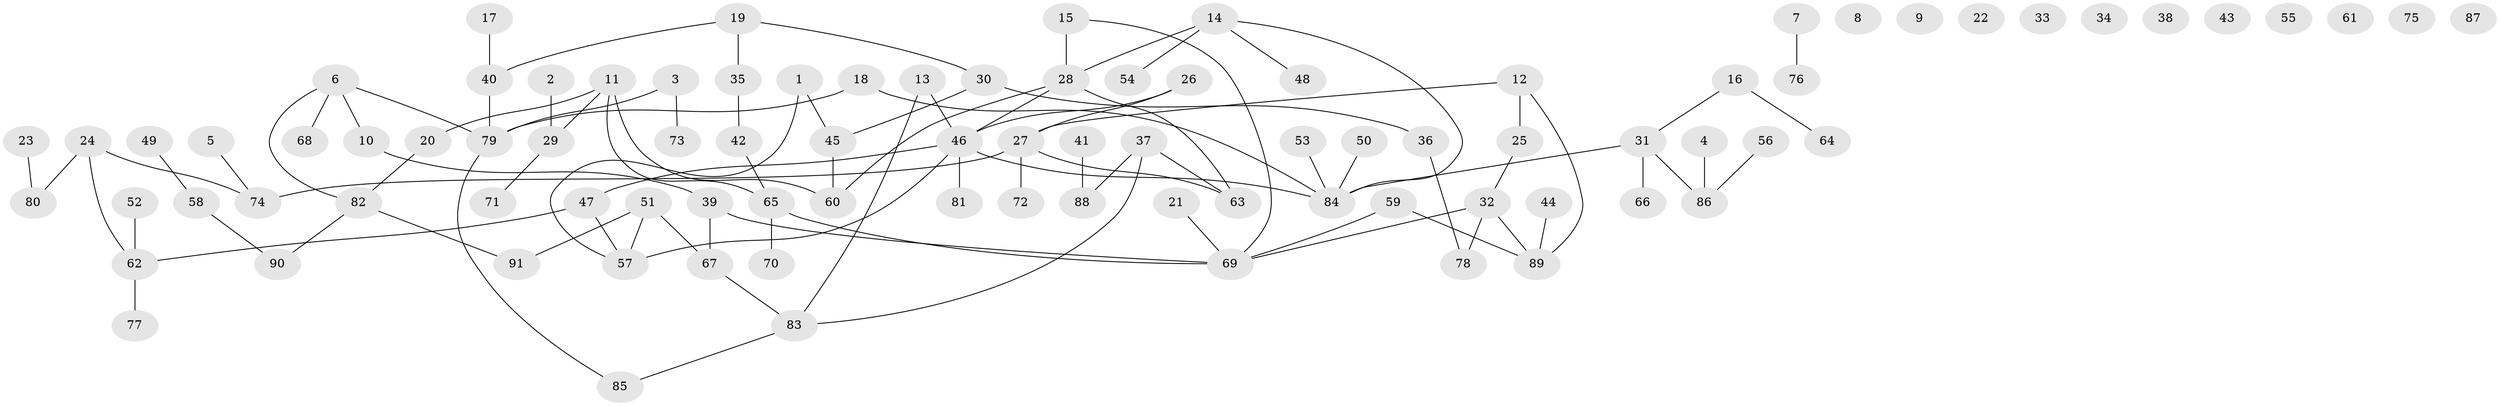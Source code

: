 // coarse degree distribution, {0: 0.26666666666666666, 2: 0.08888888888888889, 1: 0.4222222222222222, 4: 0.08888888888888889, 5: 0.022222222222222223, 6: 0.022222222222222223, 8: 0.022222222222222223, 7: 0.022222222222222223, 12: 0.022222222222222223, 3: 0.022222222222222223}
// Generated by graph-tools (version 1.1) at 2025/44/03/04/25 21:44:04]
// undirected, 91 vertices, 97 edges
graph export_dot {
graph [start="1"]
  node [color=gray90,style=filled];
  1;
  2;
  3;
  4;
  5;
  6;
  7;
  8;
  9;
  10;
  11;
  12;
  13;
  14;
  15;
  16;
  17;
  18;
  19;
  20;
  21;
  22;
  23;
  24;
  25;
  26;
  27;
  28;
  29;
  30;
  31;
  32;
  33;
  34;
  35;
  36;
  37;
  38;
  39;
  40;
  41;
  42;
  43;
  44;
  45;
  46;
  47;
  48;
  49;
  50;
  51;
  52;
  53;
  54;
  55;
  56;
  57;
  58;
  59;
  60;
  61;
  62;
  63;
  64;
  65;
  66;
  67;
  68;
  69;
  70;
  71;
  72;
  73;
  74;
  75;
  76;
  77;
  78;
  79;
  80;
  81;
  82;
  83;
  84;
  85;
  86;
  87;
  88;
  89;
  90;
  91;
  1 -- 45;
  1 -- 57;
  2 -- 29;
  3 -- 73;
  3 -- 79;
  4 -- 86;
  5 -- 74;
  6 -- 10;
  6 -- 68;
  6 -- 79;
  6 -- 82;
  7 -- 76;
  10 -- 39;
  11 -- 20;
  11 -- 29;
  11 -- 60;
  11 -- 65;
  12 -- 25;
  12 -- 27;
  12 -- 89;
  13 -- 46;
  13 -- 83;
  14 -- 28;
  14 -- 48;
  14 -- 54;
  14 -- 84;
  15 -- 28;
  15 -- 69;
  16 -- 31;
  16 -- 64;
  17 -- 40;
  18 -- 79;
  18 -- 84;
  19 -- 30;
  19 -- 35;
  19 -- 40;
  20 -- 82;
  21 -- 69;
  23 -- 80;
  24 -- 62;
  24 -- 74;
  24 -- 80;
  25 -- 32;
  26 -- 27;
  26 -- 46;
  27 -- 63;
  27 -- 72;
  27 -- 74;
  28 -- 46;
  28 -- 60;
  28 -- 63;
  29 -- 71;
  30 -- 36;
  30 -- 45;
  31 -- 66;
  31 -- 84;
  31 -- 86;
  32 -- 69;
  32 -- 78;
  32 -- 89;
  35 -- 42;
  36 -- 78;
  37 -- 63;
  37 -- 83;
  37 -- 88;
  39 -- 67;
  39 -- 69;
  40 -- 79;
  41 -- 88;
  42 -- 65;
  44 -- 89;
  45 -- 60;
  46 -- 47;
  46 -- 57;
  46 -- 81;
  46 -- 84;
  47 -- 57;
  47 -- 62;
  49 -- 58;
  50 -- 84;
  51 -- 57;
  51 -- 67;
  51 -- 91;
  52 -- 62;
  53 -- 84;
  56 -- 86;
  58 -- 90;
  59 -- 69;
  59 -- 89;
  62 -- 77;
  65 -- 69;
  65 -- 70;
  67 -- 83;
  79 -- 85;
  82 -- 90;
  82 -- 91;
  83 -- 85;
}
